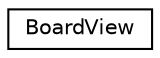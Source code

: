 digraph "Graphical Class Hierarchy"
{
 // LATEX_PDF_SIZE
  edge [fontname="Helvetica",fontsize="10",labelfontname="Helvetica",labelfontsize="10"];
  node [fontname="Helvetica",fontsize="10",shape=record];
  rankdir="LR";
  Node0 [label="BoardView",height=0.2,width=0.4,color="black", fillcolor="white", style="filled",URL="$classBoardView.html",tooltip="BoardView provides several access program to interact with a TwoDotsBoard object."];
}

